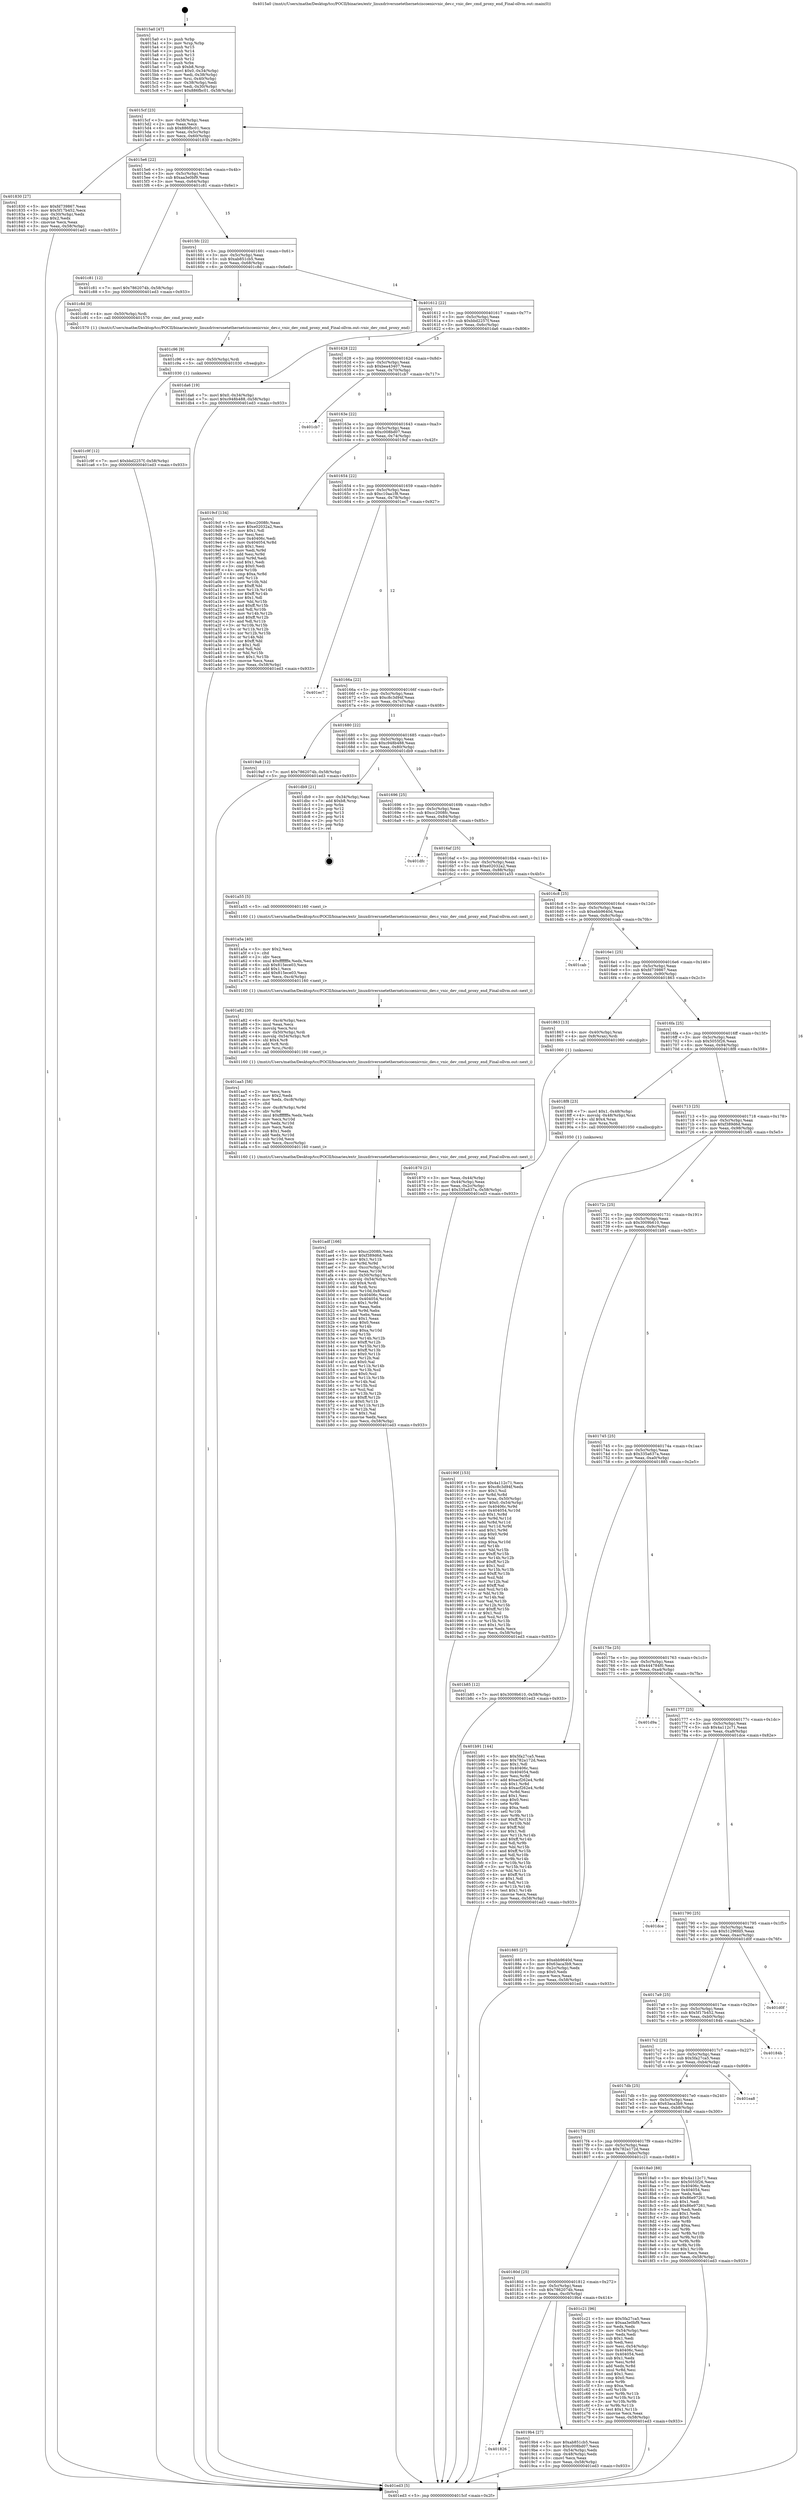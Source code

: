 digraph "0x4015a0" {
  label = "0x4015a0 (/mnt/c/Users/mathe/Desktop/tcc/POCII/binaries/extr_linuxdriversnetethernetciscoenicvnic_dev.c_vnic_dev_cmd_proxy_end_Final-ollvm.out::main(0))"
  labelloc = "t"
  node[shape=record]

  Entry [label="",width=0.3,height=0.3,shape=circle,fillcolor=black,style=filled]
  "0x4015cf" [label="{
     0x4015cf [23]\l
     | [instrs]\l
     &nbsp;&nbsp;0x4015cf \<+3\>: mov -0x58(%rbp),%eax\l
     &nbsp;&nbsp;0x4015d2 \<+2\>: mov %eax,%ecx\l
     &nbsp;&nbsp;0x4015d4 \<+6\>: sub $0x886fbc01,%ecx\l
     &nbsp;&nbsp;0x4015da \<+3\>: mov %eax,-0x5c(%rbp)\l
     &nbsp;&nbsp;0x4015dd \<+3\>: mov %ecx,-0x60(%rbp)\l
     &nbsp;&nbsp;0x4015e0 \<+6\>: je 0000000000401830 \<main+0x290\>\l
  }"]
  "0x401830" [label="{
     0x401830 [27]\l
     | [instrs]\l
     &nbsp;&nbsp;0x401830 \<+5\>: mov $0xfd739867,%eax\l
     &nbsp;&nbsp;0x401835 \<+5\>: mov $0x5f17b452,%ecx\l
     &nbsp;&nbsp;0x40183a \<+3\>: mov -0x30(%rbp),%edx\l
     &nbsp;&nbsp;0x40183d \<+3\>: cmp $0x2,%edx\l
     &nbsp;&nbsp;0x401840 \<+3\>: cmovne %ecx,%eax\l
     &nbsp;&nbsp;0x401843 \<+3\>: mov %eax,-0x58(%rbp)\l
     &nbsp;&nbsp;0x401846 \<+5\>: jmp 0000000000401ed3 \<main+0x933\>\l
  }"]
  "0x4015e6" [label="{
     0x4015e6 [22]\l
     | [instrs]\l
     &nbsp;&nbsp;0x4015e6 \<+5\>: jmp 00000000004015eb \<main+0x4b\>\l
     &nbsp;&nbsp;0x4015eb \<+3\>: mov -0x5c(%rbp),%eax\l
     &nbsp;&nbsp;0x4015ee \<+5\>: sub $0xaa3e0bf9,%eax\l
     &nbsp;&nbsp;0x4015f3 \<+3\>: mov %eax,-0x64(%rbp)\l
     &nbsp;&nbsp;0x4015f6 \<+6\>: je 0000000000401c81 \<main+0x6e1\>\l
  }"]
  "0x401ed3" [label="{
     0x401ed3 [5]\l
     | [instrs]\l
     &nbsp;&nbsp;0x401ed3 \<+5\>: jmp 00000000004015cf \<main+0x2f\>\l
  }"]
  "0x4015a0" [label="{
     0x4015a0 [47]\l
     | [instrs]\l
     &nbsp;&nbsp;0x4015a0 \<+1\>: push %rbp\l
     &nbsp;&nbsp;0x4015a1 \<+3\>: mov %rsp,%rbp\l
     &nbsp;&nbsp;0x4015a4 \<+2\>: push %r15\l
     &nbsp;&nbsp;0x4015a6 \<+2\>: push %r14\l
     &nbsp;&nbsp;0x4015a8 \<+2\>: push %r13\l
     &nbsp;&nbsp;0x4015aa \<+2\>: push %r12\l
     &nbsp;&nbsp;0x4015ac \<+1\>: push %rbx\l
     &nbsp;&nbsp;0x4015ad \<+7\>: sub $0xb8,%rsp\l
     &nbsp;&nbsp;0x4015b4 \<+7\>: movl $0x0,-0x34(%rbp)\l
     &nbsp;&nbsp;0x4015bb \<+3\>: mov %edi,-0x38(%rbp)\l
     &nbsp;&nbsp;0x4015be \<+4\>: mov %rsi,-0x40(%rbp)\l
     &nbsp;&nbsp;0x4015c2 \<+3\>: mov -0x38(%rbp),%edi\l
     &nbsp;&nbsp;0x4015c5 \<+3\>: mov %edi,-0x30(%rbp)\l
     &nbsp;&nbsp;0x4015c8 \<+7\>: movl $0x886fbc01,-0x58(%rbp)\l
  }"]
  Exit [label="",width=0.3,height=0.3,shape=circle,fillcolor=black,style=filled,peripheries=2]
  "0x401c81" [label="{
     0x401c81 [12]\l
     | [instrs]\l
     &nbsp;&nbsp;0x401c81 \<+7\>: movl $0x7862074b,-0x58(%rbp)\l
     &nbsp;&nbsp;0x401c88 \<+5\>: jmp 0000000000401ed3 \<main+0x933\>\l
  }"]
  "0x4015fc" [label="{
     0x4015fc [22]\l
     | [instrs]\l
     &nbsp;&nbsp;0x4015fc \<+5\>: jmp 0000000000401601 \<main+0x61\>\l
     &nbsp;&nbsp;0x401601 \<+3\>: mov -0x5c(%rbp),%eax\l
     &nbsp;&nbsp;0x401604 \<+5\>: sub $0xab851cb5,%eax\l
     &nbsp;&nbsp;0x401609 \<+3\>: mov %eax,-0x68(%rbp)\l
     &nbsp;&nbsp;0x40160c \<+6\>: je 0000000000401c8d \<main+0x6ed\>\l
  }"]
  "0x401c9f" [label="{
     0x401c9f [12]\l
     | [instrs]\l
     &nbsp;&nbsp;0x401c9f \<+7\>: movl $0xbbd2257f,-0x58(%rbp)\l
     &nbsp;&nbsp;0x401ca6 \<+5\>: jmp 0000000000401ed3 \<main+0x933\>\l
  }"]
  "0x401c8d" [label="{
     0x401c8d [9]\l
     | [instrs]\l
     &nbsp;&nbsp;0x401c8d \<+4\>: mov -0x50(%rbp),%rdi\l
     &nbsp;&nbsp;0x401c91 \<+5\>: call 0000000000401570 \<vnic_dev_cmd_proxy_end\>\l
     | [calls]\l
     &nbsp;&nbsp;0x401570 \{1\} (/mnt/c/Users/mathe/Desktop/tcc/POCII/binaries/extr_linuxdriversnetethernetciscoenicvnic_dev.c_vnic_dev_cmd_proxy_end_Final-ollvm.out::vnic_dev_cmd_proxy_end)\l
  }"]
  "0x401612" [label="{
     0x401612 [22]\l
     | [instrs]\l
     &nbsp;&nbsp;0x401612 \<+5\>: jmp 0000000000401617 \<main+0x77\>\l
     &nbsp;&nbsp;0x401617 \<+3\>: mov -0x5c(%rbp),%eax\l
     &nbsp;&nbsp;0x40161a \<+5\>: sub $0xbbd2257f,%eax\l
     &nbsp;&nbsp;0x40161f \<+3\>: mov %eax,-0x6c(%rbp)\l
     &nbsp;&nbsp;0x401622 \<+6\>: je 0000000000401da6 \<main+0x806\>\l
  }"]
  "0x401c96" [label="{
     0x401c96 [9]\l
     | [instrs]\l
     &nbsp;&nbsp;0x401c96 \<+4\>: mov -0x50(%rbp),%rdi\l
     &nbsp;&nbsp;0x401c9a \<+5\>: call 0000000000401030 \<free@plt\>\l
     | [calls]\l
     &nbsp;&nbsp;0x401030 \{1\} (unknown)\l
  }"]
  "0x401da6" [label="{
     0x401da6 [19]\l
     | [instrs]\l
     &nbsp;&nbsp;0x401da6 \<+7\>: movl $0x0,-0x34(%rbp)\l
     &nbsp;&nbsp;0x401dad \<+7\>: movl $0xc948b488,-0x58(%rbp)\l
     &nbsp;&nbsp;0x401db4 \<+5\>: jmp 0000000000401ed3 \<main+0x933\>\l
  }"]
  "0x401628" [label="{
     0x401628 [22]\l
     | [instrs]\l
     &nbsp;&nbsp;0x401628 \<+5\>: jmp 000000000040162d \<main+0x8d\>\l
     &nbsp;&nbsp;0x40162d \<+3\>: mov -0x5c(%rbp),%eax\l
     &nbsp;&nbsp;0x401630 \<+5\>: sub $0xbea43407,%eax\l
     &nbsp;&nbsp;0x401635 \<+3\>: mov %eax,-0x70(%rbp)\l
     &nbsp;&nbsp;0x401638 \<+6\>: je 0000000000401cb7 \<main+0x717\>\l
  }"]
  "0x401adf" [label="{
     0x401adf [166]\l
     | [instrs]\l
     &nbsp;&nbsp;0x401adf \<+5\>: mov $0xcc2008fc,%ecx\l
     &nbsp;&nbsp;0x401ae4 \<+5\>: mov $0xf389d6d,%edx\l
     &nbsp;&nbsp;0x401ae9 \<+3\>: mov $0x1,%r11b\l
     &nbsp;&nbsp;0x401aec \<+3\>: xor %r9d,%r9d\l
     &nbsp;&nbsp;0x401aef \<+7\>: mov -0xcc(%rbp),%r10d\l
     &nbsp;&nbsp;0x401af6 \<+4\>: imul %eax,%r10d\l
     &nbsp;&nbsp;0x401afa \<+4\>: mov -0x50(%rbp),%rsi\l
     &nbsp;&nbsp;0x401afe \<+4\>: movslq -0x54(%rbp),%rdi\l
     &nbsp;&nbsp;0x401b02 \<+4\>: shl $0x4,%rdi\l
     &nbsp;&nbsp;0x401b06 \<+3\>: add %rdi,%rsi\l
     &nbsp;&nbsp;0x401b09 \<+4\>: mov %r10d,0x8(%rsi)\l
     &nbsp;&nbsp;0x401b0d \<+7\>: mov 0x40406c,%eax\l
     &nbsp;&nbsp;0x401b14 \<+8\>: mov 0x404054,%r10d\l
     &nbsp;&nbsp;0x401b1c \<+4\>: sub $0x1,%r9d\l
     &nbsp;&nbsp;0x401b20 \<+2\>: mov %eax,%ebx\l
     &nbsp;&nbsp;0x401b22 \<+3\>: add %r9d,%ebx\l
     &nbsp;&nbsp;0x401b25 \<+3\>: imul %ebx,%eax\l
     &nbsp;&nbsp;0x401b28 \<+3\>: and $0x1,%eax\l
     &nbsp;&nbsp;0x401b2b \<+3\>: cmp $0x0,%eax\l
     &nbsp;&nbsp;0x401b2e \<+4\>: sete %r14b\l
     &nbsp;&nbsp;0x401b32 \<+4\>: cmp $0xa,%r10d\l
     &nbsp;&nbsp;0x401b36 \<+4\>: setl %r15b\l
     &nbsp;&nbsp;0x401b3a \<+3\>: mov %r14b,%r12b\l
     &nbsp;&nbsp;0x401b3d \<+4\>: xor $0xff,%r12b\l
     &nbsp;&nbsp;0x401b41 \<+3\>: mov %r15b,%r13b\l
     &nbsp;&nbsp;0x401b44 \<+4\>: xor $0xff,%r13b\l
     &nbsp;&nbsp;0x401b48 \<+4\>: xor $0x0,%r11b\l
     &nbsp;&nbsp;0x401b4c \<+3\>: mov %r12b,%al\l
     &nbsp;&nbsp;0x401b4f \<+2\>: and $0x0,%al\l
     &nbsp;&nbsp;0x401b51 \<+3\>: and %r11b,%r14b\l
     &nbsp;&nbsp;0x401b54 \<+3\>: mov %r13b,%sil\l
     &nbsp;&nbsp;0x401b57 \<+4\>: and $0x0,%sil\l
     &nbsp;&nbsp;0x401b5b \<+3\>: and %r11b,%r15b\l
     &nbsp;&nbsp;0x401b5e \<+3\>: or %r14b,%al\l
     &nbsp;&nbsp;0x401b61 \<+3\>: or %r15b,%sil\l
     &nbsp;&nbsp;0x401b64 \<+3\>: xor %sil,%al\l
     &nbsp;&nbsp;0x401b67 \<+3\>: or %r13b,%r12b\l
     &nbsp;&nbsp;0x401b6a \<+4\>: xor $0xff,%r12b\l
     &nbsp;&nbsp;0x401b6e \<+4\>: or $0x0,%r11b\l
     &nbsp;&nbsp;0x401b72 \<+3\>: and %r11b,%r12b\l
     &nbsp;&nbsp;0x401b75 \<+3\>: or %r12b,%al\l
     &nbsp;&nbsp;0x401b78 \<+2\>: test $0x1,%al\l
     &nbsp;&nbsp;0x401b7a \<+3\>: cmovne %edx,%ecx\l
     &nbsp;&nbsp;0x401b7d \<+3\>: mov %ecx,-0x58(%rbp)\l
     &nbsp;&nbsp;0x401b80 \<+5\>: jmp 0000000000401ed3 \<main+0x933\>\l
  }"]
  "0x401cb7" [label="{
     0x401cb7\l
  }", style=dashed]
  "0x40163e" [label="{
     0x40163e [22]\l
     | [instrs]\l
     &nbsp;&nbsp;0x40163e \<+5\>: jmp 0000000000401643 \<main+0xa3\>\l
     &nbsp;&nbsp;0x401643 \<+3\>: mov -0x5c(%rbp),%eax\l
     &nbsp;&nbsp;0x401646 \<+5\>: sub $0xc008bd07,%eax\l
     &nbsp;&nbsp;0x40164b \<+3\>: mov %eax,-0x74(%rbp)\l
     &nbsp;&nbsp;0x40164e \<+6\>: je 00000000004019cf \<main+0x42f\>\l
  }"]
  "0x401aa5" [label="{
     0x401aa5 [58]\l
     | [instrs]\l
     &nbsp;&nbsp;0x401aa5 \<+2\>: xor %ecx,%ecx\l
     &nbsp;&nbsp;0x401aa7 \<+5\>: mov $0x2,%edx\l
     &nbsp;&nbsp;0x401aac \<+6\>: mov %edx,-0xc8(%rbp)\l
     &nbsp;&nbsp;0x401ab2 \<+1\>: cltd\l
     &nbsp;&nbsp;0x401ab3 \<+7\>: mov -0xc8(%rbp),%r9d\l
     &nbsp;&nbsp;0x401aba \<+3\>: idiv %r9d\l
     &nbsp;&nbsp;0x401abd \<+6\>: imul $0xfffffffe,%edx,%edx\l
     &nbsp;&nbsp;0x401ac3 \<+3\>: mov %ecx,%r10d\l
     &nbsp;&nbsp;0x401ac6 \<+3\>: sub %edx,%r10d\l
     &nbsp;&nbsp;0x401ac9 \<+2\>: mov %ecx,%edx\l
     &nbsp;&nbsp;0x401acb \<+3\>: sub $0x1,%edx\l
     &nbsp;&nbsp;0x401ace \<+3\>: add %edx,%r10d\l
     &nbsp;&nbsp;0x401ad1 \<+3\>: sub %r10d,%ecx\l
     &nbsp;&nbsp;0x401ad4 \<+6\>: mov %ecx,-0xcc(%rbp)\l
     &nbsp;&nbsp;0x401ada \<+5\>: call 0000000000401160 \<next_i\>\l
     | [calls]\l
     &nbsp;&nbsp;0x401160 \{1\} (/mnt/c/Users/mathe/Desktop/tcc/POCII/binaries/extr_linuxdriversnetethernetciscoenicvnic_dev.c_vnic_dev_cmd_proxy_end_Final-ollvm.out::next_i)\l
  }"]
  "0x4019cf" [label="{
     0x4019cf [134]\l
     | [instrs]\l
     &nbsp;&nbsp;0x4019cf \<+5\>: mov $0xcc2008fc,%eax\l
     &nbsp;&nbsp;0x4019d4 \<+5\>: mov $0xe02032a2,%ecx\l
     &nbsp;&nbsp;0x4019d9 \<+2\>: mov $0x1,%dl\l
     &nbsp;&nbsp;0x4019db \<+2\>: xor %esi,%esi\l
     &nbsp;&nbsp;0x4019dd \<+7\>: mov 0x40406c,%edi\l
     &nbsp;&nbsp;0x4019e4 \<+8\>: mov 0x404054,%r8d\l
     &nbsp;&nbsp;0x4019ec \<+3\>: sub $0x1,%esi\l
     &nbsp;&nbsp;0x4019ef \<+3\>: mov %edi,%r9d\l
     &nbsp;&nbsp;0x4019f2 \<+3\>: add %esi,%r9d\l
     &nbsp;&nbsp;0x4019f5 \<+4\>: imul %r9d,%edi\l
     &nbsp;&nbsp;0x4019f9 \<+3\>: and $0x1,%edi\l
     &nbsp;&nbsp;0x4019fc \<+3\>: cmp $0x0,%edi\l
     &nbsp;&nbsp;0x4019ff \<+4\>: sete %r10b\l
     &nbsp;&nbsp;0x401a03 \<+4\>: cmp $0xa,%r8d\l
     &nbsp;&nbsp;0x401a07 \<+4\>: setl %r11b\l
     &nbsp;&nbsp;0x401a0b \<+3\>: mov %r10b,%bl\l
     &nbsp;&nbsp;0x401a0e \<+3\>: xor $0xff,%bl\l
     &nbsp;&nbsp;0x401a11 \<+3\>: mov %r11b,%r14b\l
     &nbsp;&nbsp;0x401a14 \<+4\>: xor $0xff,%r14b\l
     &nbsp;&nbsp;0x401a18 \<+3\>: xor $0x1,%dl\l
     &nbsp;&nbsp;0x401a1b \<+3\>: mov %bl,%r15b\l
     &nbsp;&nbsp;0x401a1e \<+4\>: and $0xff,%r15b\l
     &nbsp;&nbsp;0x401a22 \<+3\>: and %dl,%r10b\l
     &nbsp;&nbsp;0x401a25 \<+3\>: mov %r14b,%r12b\l
     &nbsp;&nbsp;0x401a28 \<+4\>: and $0xff,%r12b\l
     &nbsp;&nbsp;0x401a2c \<+3\>: and %dl,%r11b\l
     &nbsp;&nbsp;0x401a2f \<+3\>: or %r10b,%r15b\l
     &nbsp;&nbsp;0x401a32 \<+3\>: or %r11b,%r12b\l
     &nbsp;&nbsp;0x401a35 \<+3\>: xor %r12b,%r15b\l
     &nbsp;&nbsp;0x401a38 \<+3\>: or %r14b,%bl\l
     &nbsp;&nbsp;0x401a3b \<+3\>: xor $0xff,%bl\l
     &nbsp;&nbsp;0x401a3e \<+3\>: or $0x1,%dl\l
     &nbsp;&nbsp;0x401a41 \<+2\>: and %dl,%bl\l
     &nbsp;&nbsp;0x401a43 \<+3\>: or %bl,%r15b\l
     &nbsp;&nbsp;0x401a46 \<+4\>: test $0x1,%r15b\l
     &nbsp;&nbsp;0x401a4a \<+3\>: cmovne %ecx,%eax\l
     &nbsp;&nbsp;0x401a4d \<+3\>: mov %eax,-0x58(%rbp)\l
     &nbsp;&nbsp;0x401a50 \<+5\>: jmp 0000000000401ed3 \<main+0x933\>\l
  }"]
  "0x401654" [label="{
     0x401654 [22]\l
     | [instrs]\l
     &nbsp;&nbsp;0x401654 \<+5\>: jmp 0000000000401659 \<main+0xb9\>\l
     &nbsp;&nbsp;0x401659 \<+3\>: mov -0x5c(%rbp),%eax\l
     &nbsp;&nbsp;0x40165c \<+5\>: sub $0xc10aa1f8,%eax\l
     &nbsp;&nbsp;0x401661 \<+3\>: mov %eax,-0x78(%rbp)\l
     &nbsp;&nbsp;0x401664 \<+6\>: je 0000000000401ec7 \<main+0x927\>\l
  }"]
  "0x401a82" [label="{
     0x401a82 [35]\l
     | [instrs]\l
     &nbsp;&nbsp;0x401a82 \<+6\>: mov -0xc4(%rbp),%ecx\l
     &nbsp;&nbsp;0x401a88 \<+3\>: imul %eax,%ecx\l
     &nbsp;&nbsp;0x401a8b \<+3\>: movslq %ecx,%rsi\l
     &nbsp;&nbsp;0x401a8e \<+4\>: mov -0x50(%rbp),%rdi\l
     &nbsp;&nbsp;0x401a92 \<+4\>: movslq -0x54(%rbp),%r8\l
     &nbsp;&nbsp;0x401a96 \<+4\>: shl $0x4,%r8\l
     &nbsp;&nbsp;0x401a9a \<+3\>: add %r8,%rdi\l
     &nbsp;&nbsp;0x401a9d \<+3\>: mov %rsi,(%rdi)\l
     &nbsp;&nbsp;0x401aa0 \<+5\>: call 0000000000401160 \<next_i\>\l
     | [calls]\l
     &nbsp;&nbsp;0x401160 \{1\} (/mnt/c/Users/mathe/Desktop/tcc/POCII/binaries/extr_linuxdriversnetethernetciscoenicvnic_dev.c_vnic_dev_cmd_proxy_end_Final-ollvm.out::next_i)\l
  }"]
  "0x401ec7" [label="{
     0x401ec7\l
  }", style=dashed]
  "0x40166a" [label="{
     0x40166a [22]\l
     | [instrs]\l
     &nbsp;&nbsp;0x40166a \<+5\>: jmp 000000000040166f \<main+0xcf\>\l
     &nbsp;&nbsp;0x40166f \<+3\>: mov -0x5c(%rbp),%eax\l
     &nbsp;&nbsp;0x401672 \<+5\>: sub $0xc8c3d94f,%eax\l
     &nbsp;&nbsp;0x401677 \<+3\>: mov %eax,-0x7c(%rbp)\l
     &nbsp;&nbsp;0x40167a \<+6\>: je 00000000004019a8 \<main+0x408\>\l
  }"]
  "0x401a5a" [label="{
     0x401a5a [40]\l
     | [instrs]\l
     &nbsp;&nbsp;0x401a5a \<+5\>: mov $0x2,%ecx\l
     &nbsp;&nbsp;0x401a5f \<+1\>: cltd\l
     &nbsp;&nbsp;0x401a60 \<+2\>: idiv %ecx\l
     &nbsp;&nbsp;0x401a62 \<+6\>: imul $0xfffffffe,%edx,%ecx\l
     &nbsp;&nbsp;0x401a68 \<+6\>: sub $0x815ece03,%ecx\l
     &nbsp;&nbsp;0x401a6e \<+3\>: add $0x1,%ecx\l
     &nbsp;&nbsp;0x401a71 \<+6\>: add $0x815ece03,%ecx\l
     &nbsp;&nbsp;0x401a77 \<+6\>: mov %ecx,-0xc4(%rbp)\l
     &nbsp;&nbsp;0x401a7d \<+5\>: call 0000000000401160 \<next_i\>\l
     | [calls]\l
     &nbsp;&nbsp;0x401160 \{1\} (/mnt/c/Users/mathe/Desktop/tcc/POCII/binaries/extr_linuxdriversnetethernetciscoenicvnic_dev.c_vnic_dev_cmd_proxy_end_Final-ollvm.out::next_i)\l
  }"]
  "0x4019a8" [label="{
     0x4019a8 [12]\l
     | [instrs]\l
     &nbsp;&nbsp;0x4019a8 \<+7\>: movl $0x7862074b,-0x58(%rbp)\l
     &nbsp;&nbsp;0x4019af \<+5\>: jmp 0000000000401ed3 \<main+0x933\>\l
  }"]
  "0x401680" [label="{
     0x401680 [22]\l
     | [instrs]\l
     &nbsp;&nbsp;0x401680 \<+5\>: jmp 0000000000401685 \<main+0xe5\>\l
     &nbsp;&nbsp;0x401685 \<+3\>: mov -0x5c(%rbp),%eax\l
     &nbsp;&nbsp;0x401688 \<+5\>: sub $0xc948b488,%eax\l
     &nbsp;&nbsp;0x40168d \<+3\>: mov %eax,-0x80(%rbp)\l
     &nbsp;&nbsp;0x401690 \<+6\>: je 0000000000401db9 \<main+0x819\>\l
  }"]
  "0x401826" [label="{
     0x401826\l
  }", style=dashed]
  "0x401db9" [label="{
     0x401db9 [21]\l
     | [instrs]\l
     &nbsp;&nbsp;0x401db9 \<+3\>: mov -0x34(%rbp),%eax\l
     &nbsp;&nbsp;0x401dbc \<+7\>: add $0xb8,%rsp\l
     &nbsp;&nbsp;0x401dc3 \<+1\>: pop %rbx\l
     &nbsp;&nbsp;0x401dc4 \<+2\>: pop %r12\l
     &nbsp;&nbsp;0x401dc6 \<+2\>: pop %r13\l
     &nbsp;&nbsp;0x401dc8 \<+2\>: pop %r14\l
     &nbsp;&nbsp;0x401dca \<+2\>: pop %r15\l
     &nbsp;&nbsp;0x401dcc \<+1\>: pop %rbp\l
     &nbsp;&nbsp;0x401dcd \<+1\>: ret\l
  }"]
  "0x401696" [label="{
     0x401696 [25]\l
     | [instrs]\l
     &nbsp;&nbsp;0x401696 \<+5\>: jmp 000000000040169b \<main+0xfb\>\l
     &nbsp;&nbsp;0x40169b \<+3\>: mov -0x5c(%rbp),%eax\l
     &nbsp;&nbsp;0x40169e \<+5\>: sub $0xcc2008fc,%eax\l
     &nbsp;&nbsp;0x4016a3 \<+6\>: mov %eax,-0x84(%rbp)\l
     &nbsp;&nbsp;0x4016a9 \<+6\>: je 0000000000401dfc \<main+0x85c\>\l
  }"]
  "0x4019b4" [label="{
     0x4019b4 [27]\l
     | [instrs]\l
     &nbsp;&nbsp;0x4019b4 \<+5\>: mov $0xab851cb5,%eax\l
     &nbsp;&nbsp;0x4019b9 \<+5\>: mov $0xc008bd07,%ecx\l
     &nbsp;&nbsp;0x4019be \<+3\>: mov -0x54(%rbp),%edx\l
     &nbsp;&nbsp;0x4019c1 \<+3\>: cmp -0x48(%rbp),%edx\l
     &nbsp;&nbsp;0x4019c4 \<+3\>: cmovl %ecx,%eax\l
     &nbsp;&nbsp;0x4019c7 \<+3\>: mov %eax,-0x58(%rbp)\l
     &nbsp;&nbsp;0x4019ca \<+5\>: jmp 0000000000401ed3 \<main+0x933\>\l
  }"]
  "0x401dfc" [label="{
     0x401dfc\l
  }", style=dashed]
  "0x4016af" [label="{
     0x4016af [25]\l
     | [instrs]\l
     &nbsp;&nbsp;0x4016af \<+5\>: jmp 00000000004016b4 \<main+0x114\>\l
     &nbsp;&nbsp;0x4016b4 \<+3\>: mov -0x5c(%rbp),%eax\l
     &nbsp;&nbsp;0x4016b7 \<+5\>: sub $0xe02032a2,%eax\l
     &nbsp;&nbsp;0x4016bc \<+6\>: mov %eax,-0x88(%rbp)\l
     &nbsp;&nbsp;0x4016c2 \<+6\>: je 0000000000401a55 \<main+0x4b5\>\l
  }"]
  "0x40180d" [label="{
     0x40180d [25]\l
     | [instrs]\l
     &nbsp;&nbsp;0x40180d \<+5\>: jmp 0000000000401812 \<main+0x272\>\l
     &nbsp;&nbsp;0x401812 \<+3\>: mov -0x5c(%rbp),%eax\l
     &nbsp;&nbsp;0x401815 \<+5\>: sub $0x7862074b,%eax\l
     &nbsp;&nbsp;0x40181a \<+6\>: mov %eax,-0xc0(%rbp)\l
     &nbsp;&nbsp;0x401820 \<+6\>: je 00000000004019b4 \<main+0x414\>\l
  }"]
  "0x401a55" [label="{
     0x401a55 [5]\l
     | [instrs]\l
     &nbsp;&nbsp;0x401a55 \<+5\>: call 0000000000401160 \<next_i\>\l
     | [calls]\l
     &nbsp;&nbsp;0x401160 \{1\} (/mnt/c/Users/mathe/Desktop/tcc/POCII/binaries/extr_linuxdriversnetethernetciscoenicvnic_dev.c_vnic_dev_cmd_proxy_end_Final-ollvm.out::next_i)\l
  }"]
  "0x4016c8" [label="{
     0x4016c8 [25]\l
     | [instrs]\l
     &nbsp;&nbsp;0x4016c8 \<+5\>: jmp 00000000004016cd \<main+0x12d\>\l
     &nbsp;&nbsp;0x4016cd \<+3\>: mov -0x5c(%rbp),%eax\l
     &nbsp;&nbsp;0x4016d0 \<+5\>: sub $0xebb9640d,%eax\l
     &nbsp;&nbsp;0x4016d5 \<+6\>: mov %eax,-0x8c(%rbp)\l
     &nbsp;&nbsp;0x4016db \<+6\>: je 0000000000401cab \<main+0x70b\>\l
  }"]
  "0x401c21" [label="{
     0x401c21 [96]\l
     | [instrs]\l
     &nbsp;&nbsp;0x401c21 \<+5\>: mov $0x5fa27ca5,%eax\l
     &nbsp;&nbsp;0x401c26 \<+5\>: mov $0xaa3e0bf9,%ecx\l
     &nbsp;&nbsp;0x401c2b \<+2\>: xor %edx,%edx\l
     &nbsp;&nbsp;0x401c2d \<+3\>: mov -0x54(%rbp),%esi\l
     &nbsp;&nbsp;0x401c30 \<+2\>: mov %edx,%edi\l
     &nbsp;&nbsp;0x401c32 \<+3\>: sub $0x1,%edi\l
     &nbsp;&nbsp;0x401c35 \<+2\>: sub %edi,%esi\l
     &nbsp;&nbsp;0x401c37 \<+3\>: mov %esi,-0x54(%rbp)\l
     &nbsp;&nbsp;0x401c3a \<+7\>: mov 0x40406c,%esi\l
     &nbsp;&nbsp;0x401c41 \<+7\>: mov 0x404054,%edi\l
     &nbsp;&nbsp;0x401c48 \<+3\>: sub $0x1,%edx\l
     &nbsp;&nbsp;0x401c4b \<+3\>: mov %esi,%r8d\l
     &nbsp;&nbsp;0x401c4e \<+3\>: add %edx,%r8d\l
     &nbsp;&nbsp;0x401c51 \<+4\>: imul %r8d,%esi\l
     &nbsp;&nbsp;0x401c55 \<+3\>: and $0x1,%esi\l
     &nbsp;&nbsp;0x401c58 \<+3\>: cmp $0x0,%esi\l
     &nbsp;&nbsp;0x401c5b \<+4\>: sete %r9b\l
     &nbsp;&nbsp;0x401c5f \<+3\>: cmp $0xa,%edi\l
     &nbsp;&nbsp;0x401c62 \<+4\>: setl %r10b\l
     &nbsp;&nbsp;0x401c66 \<+3\>: mov %r9b,%r11b\l
     &nbsp;&nbsp;0x401c69 \<+3\>: and %r10b,%r11b\l
     &nbsp;&nbsp;0x401c6c \<+3\>: xor %r10b,%r9b\l
     &nbsp;&nbsp;0x401c6f \<+3\>: or %r9b,%r11b\l
     &nbsp;&nbsp;0x401c72 \<+4\>: test $0x1,%r11b\l
     &nbsp;&nbsp;0x401c76 \<+3\>: cmovne %ecx,%eax\l
     &nbsp;&nbsp;0x401c79 \<+3\>: mov %eax,-0x58(%rbp)\l
     &nbsp;&nbsp;0x401c7c \<+5\>: jmp 0000000000401ed3 \<main+0x933\>\l
  }"]
  "0x401cab" [label="{
     0x401cab\l
  }", style=dashed]
  "0x4016e1" [label="{
     0x4016e1 [25]\l
     | [instrs]\l
     &nbsp;&nbsp;0x4016e1 \<+5\>: jmp 00000000004016e6 \<main+0x146\>\l
     &nbsp;&nbsp;0x4016e6 \<+3\>: mov -0x5c(%rbp),%eax\l
     &nbsp;&nbsp;0x4016e9 \<+5\>: sub $0xfd739867,%eax\l
     &nbsp;&nbsp;0x4016ee \<+6\>: mov %eax,-0x90(%rbp)\l
     &nbsp;&nbsp;0x4016f4 \<+6\>: je 0000000000401863 \<main+0x2c3\>\l
  }"]
  "0x40190f" [label="{
     0x40190f [153]\l
     | [instrs]\l
     &nbsp;&nbsp;0x40190f \<+5\>: mov $0x4a112c71,%ecx\l
     &nbsp;&nbsp;0x401914 \<+5\>: mov $0xc8c3d94f,%edx\l
     &nbsp;&nbsp;0x401919 \<+3\>: mov $0x1,%sil\l
     &nbsp;&nbsp;0x40191c \<+3\>: xor %r8d,%r8d\l
     &nbsp;&nbsp;0x40191f \<+4\>: mov %rax,-0x50(%rbp)\l
     &nbsp;&nbsp;0x401923 \<+7\>: movl $0x0,-0x54(%rbp)\l
     &nbsp;&nbsp;0x40192a \<+8\>: mov 0x40406c,%r9d\l
     &nbsp;&nbsp;0x401932 \<+8\>: mov 0x404054,%r10d\l
     &nbsp;&nbsp;0x40193a \<+4\>: sub $0x1,%r8d\l
     &nbsp;&nbsp;0x40193e \<+3\>: mov %r9d,%r11d\l
     &nbsp;&nbsp;0x401941 \<+3\>: add %r8d,%r11d\l
     &nbsp;&nbsp;0x401944 \<+4\>: imul %r11d,%r9d\l
     &nbsp;&nbsp;0x401948 \<+4\>: and $0x1,%r9d\l
     &nbsp;&nbsp;0x40194c \<+4\>: cmp $0x0,%r9d\l
     &nbsp;&nbsp;0x401950 \<+3\>: sete %bl\l
     &nbsp;&nbsp;0x401953 \<+4\>: cmp $0xa,%r10d\l
     &nbsp;&nbsp;0x401957 \<+4\>: setl %r14b\l
     &nbsp;&nbsp;0x40195b \<+3\>: mov %bl,%r15b\l
     &nbsp;&nbsp;0x40195e \<+4\>: xor $0xff,%r15b\l
     &nbsp;&nbsp;0x401962 \<+3\>: mov %r14b,%r12b\l
     &nbsp;&nbsp;0x401965 \<+4\>: xor $0xff,%r12b\l
     &nbsp;&nbsp;0x401969 \<+4\>: xor $0x1,%sil\l
     &nbsp;&nbsp;0x40196d \<+3\>: mov %r15b,%r13b\l
     &nbsp;&nbsp;0x401970 \<+4\>: and $0xff,%r13b\l
     &nbsp;&nbsp;0x401974 \<+3\>: and %sil,%bl\l
     &nbsp;&nbsp;0x401977 \<+3\>: mov %r12b,%al\l
     &nbsp;&nbsp;0x40197a \<+2\>: and $0xff,%al\l
     &nbsp;&nbsp;0x40197c \<+3\>: and %sil,%r14b\l
     &nbsp;&nbsp;0x40197f \<+3\>: or %bl,%r13b\l
     &nbsp;&nbsp;0x401982 \<+3\>: or %r14b,%al\l
     &nbsp;&nbsp;0x401985 \<+3\>: xor %al,%r13b\l
     &nbsp;&nbsp;0x401988 \<+3\>: or %r12b,%r15b\l
     &nbsp;&nbsp;0x40198b \<+4\>: xor $0xff,%r15b\l
     &nbsp;&nbsp;0x40198f \<+4\>: or $0x1,%sil\l
     &nbsp;&nbsp;0x401993 \<+3\>: and %sil,%r15b\l
     &nbsp;&nbsp;0x401996 \<+3\>: or %r15b,%r13b\l
     &nbsp;&nbsp;0x401999 \<+4\>: test $0x1,%r13b\l
     &nbsp;&nbsp;0x40199d \<+3\>: cmovne %edx,%ecx\l
     &nbsp;&nbsp;0x4019a0 \<+3\>: mov %ecx,-0x58(%rbp)\l
     &nbsp;&nbsp;0x4019a3 \<+5\>: jmp 0000000000401ed3 \<main+0x933\>\l
  }"]
  "0x401863" [label="{
     0x401863 [13]\l
     | [instrs]\l
     &nbsp;&nbsp;0x401863 \<+4\>: mov -0x40(%rbp),%rax\l
     &nbsp;&nbsp;0x401867 \<+4\>: mov 0x8(%rax),%rdi\l
     &nbsp;&nbsp;0x40186b \<+5\>: call 0000000000401060 \<atoi@plt\>\l
     | [calls]\l
     &nbsp;&nbsp;0x401060 \{1\} (unknown)\l
  }"]
  "0x4016fa" [label="{
     0x4016fa [25]\l
     | [instrs]\l
     &nbsp;&nbsp;0x4016fa \<+5\>: jmp 00000000004016ff \<main+0x15f\>\l
     &nbsp;&nbsp;0x4016ff \<+3\>: mov -0x5c(%rbp),%eax\l
     &nbsp;&nbsp;0x401702 \<+5\>: sub $0x5055f26,%eax\l
     &nbsp;&nbsp;0x401707 \<+6\>: mov %eax,-0x94(%rbp)\l
     &nbsp;&nbsp;0x40170d \<+6\>: je 00000000004018f8 \<main+0x358\>\l
  }"]
  "0x401870" [label="{
     0x401870 [21]\l
     | [instrs]\l
     &nbsp;&nbsp;0x401870 \<+3\>: mov %eax,-0x44(%rbp)\l
     &nbsp;&nbsp;0x401873 \<+3\>: mov -0x44(%rbp),%eax\l
     &nbsp;&nbsp;0x401876 \<+3\>: mov %eax,-0x2c(%rbp)\l
     &nbsp;&nbsp;0x401879 \<+7\>: movl $0x335a637a,-0x58(%rbp)\l
     &nbsp;&nbsp;0x401880 \<+5\>: jmp 0000000000401ed3 \<main+0x933\>\l
  }"]
  "0x4017f4" [label="{
     0x4017f4 [25]\l
     | [instrs]\l
     &nbsp;&nbsp;0x4017f4 \<+5\>: jmp 00000000004017f9 \<main+0x259\>\l
     &nbsp;&nbsp;0x4017f9 \<+3\>: mov -0x5c(%rbp),%eax\l
     &nbsp;&nbsp;0x4017fc \<+5\>: sub $0x782a172d,%eax\l
     &nbsp;&nbsp;0x401801 \<+6\>: mov %eax,-0xbc(%rbp)\l
     &nbsp;&nbsp;0x401807 \<+6\>: je 0000000000401c21 \<main+0x681\>\l
  }"]
  "0x4018f8" [label="{
     0x4018f8 [23]\l
     | [instrs]\l
     &nbsp;&nbsp;0x4018f8 \<+7\>: movl $0x1,-0x48(%rbp)\l
     &nbsp;&nbsp;0x4018ff \<+4\>: movslq -0x48(%rbp),%rax\l
     &nbsp;&nbsp;0x401903 \<+4\>: shl $0x4,%rax\l
     &nbsp;&nbsp;0x401907 \<+3\>: mov %rax,%rdi\l
     &nbsp;&nbsp;0x40190a \<+5\>: call 0000000000401050 \<malloc@plt\>\l
     | [calls]\l
     &nbsp;&nbsp;0x401050 \{1\} (unknown)\l
  }"]
  "0x401713" [label="{
     0x401713 [25]\l
     | [instrs]\l
     &nbsp;&nbsp;0x401713 \<+5\>: jmp 0000000000401718 \<main+0x178\>\l
     &nbsp;&nbsp;0x401718 \<+3\>: mov -0x5c(%rbp),%eax\l
     &nbsp;&nbsp;0x40171b \<+5\>: sub $0xf389d6d,%eax\l
     &nbsp;&nbsp;0x401720 \<+6\>: mov %eax,-0x98(%rbp)\l
     &nbsp;&nbsp;0x401726 \<+6\>: je 0000000000401b85 \<main+0x5e5\>\l
  }"]
  "0x4018a0" [label="{
     0x4018a0 [88]\l
     | [instrs]\l
     &nbsp;&nbsp;0x4018a0 \<+5\>: mov $0x4a112c71,%eax\l
     &nbsp;&nbsp;0x4018a5 \<+5\>: mov $0x5055f26,%ecx\l
     &nbsp;&nbsp;0x4018aa \<+7\>: mov 0x40406c,%edx\l
     &nbsp;&nbsp;0x4018b1 \<+7\>: mov 0x404054,%esi\l
     &nbsp;&nbsp;0x4018b8 \<+2\>: mov %edx,%edi\l
     &nbsp;&nbsp;0x4018ba \<+6\>: sub $0x86e97261,%edi\l
     &nbsp;&nbsp;0x4018c0 \<+3\>: sub $0x1,%edi\l
     &nbsp;&nbsp;0x4018c3 \<+6\>: add $0x86e97261,%edi\l
     &nbsp;&nbsp;0x4018c9 \<+3\>: imul %edi,%edx\l
     &nbsp;&nbsp;0x4018cc \<+3\>: and $0x1,%edx\l
     &nbsp;&nbsp;0x4018cf \<+3\>: cmp $0x0,%edx\l
     &nbsp;&nbsp;0x4018d2 \<+4\>: sete %r8b\l
     &nbsp;&nbsp;0x4018d6 \<+3\>: cmp $0xa,%esi\l
     &nbsp;&nbsp;0x4018d9 \<+4\>: setl %r9b\l
     &nbsp;&nbsp;0x4018dd \<+3\>: mov %r8b,%r10b\l
     &nbsp;&nbsp;0x4018e0 \<+3\>: and %r9b,%r10b\l
     &nbsp;&nbsp;0x4018e3 \<+3\>: xor %r9b,%r8b\l
     &nbsp;&nbsp;0x4018e6 \<+3\>: or %r8b,%r10b\l
     &nbsp;&nbsp;0x4018e9 \<+4\>: test $0x1,%r10b\l
     &nbsp;&nbsp;0x4018ed \<+3\>: cmovne %ecx,%eax\l
     &nbsp;&nbsp;0x4018f0 \<+3\>: mov %eax,-0x58(%rbp)\l
     &nbsp;&nbsp;0x4018f3 \<+5\>: jmp 0000000000401ed3 \<main+0x933\>\l
  }"]
  "0x401b85" [label="{
     0x401b85 [12]\l
     | [instrs]\l
     &nbsp;&nbsp;0x401b85 \<+7\>: movl $0x3009b610,-0x58(%rbp)\l
     &nbsp;&nbsp;0x401b8c \<+5\>: jmp 0000000000401ed3 \<main+0x933\>\l
  }"]
  "0x40172c" [label="{
     0x40172c [25]\l
     | [instrs]\l
     &nbsp;&nbsp;0x40172c \<+5\>: jmp 0000000000401731 \<main+0x191\>\l
     &nbsp;&nbsp;0x401731 \<+3\>: mov -0x5c(%rbp),%eax\l
     &nbsp;&nbsp;0x401734 \<+5\>: sub $0x3009b610,%eax\l
     &nbsp;&nbsp;0x401739 \<+6\>: mov %eax,-0x9c(%rbp)\l
     &nbsp;&nbsp;0x40173f \<+6\>: je 0000000000401b91 \<main+0x5f1\>\l
  }"]
  "0x4017db" [label="{
     0x4017db [25]\l
     | [instrs]\l
     &nbsp;&nbsp;0x4017db \<+5\>: jmp 00000000004017e0 \<main+0x240\>\l
     &nbsp;&nbsp;0x4017e0 \<+3\>: mov -0x5c(%rbp),%eax\l
     &nbsp;&nbsp;0x4017e3 \<+5\>: sub $0x63aca3b9,%eax\l
     &nbsp;&nbsp;0x4017e8 \<+6\>: mov %eax,-0xb8(%rbp)\l
     &nbsp;&nbsp;0x4017ee \<+6\>: je 00000000004018a0 \<main+0x300\>\l
  }"]
  "0x401b91" [label="{
     0x401b91 [144]\l
     | [instrs]\l
     &nbsp;&nbsp;0x401b91 \<+5\>: mov $0x5fa27ca5,%eax\l
     &nbsp;&nbsp;0x401b96 \<+5\>: mov $0x782a172d,%ecx\l
     &nbsp;&nbsp;0x401b9b \<+2\>: mov $0x1,%dl\l
     &nbsp;&nbsp;0x401b9d \<+7\>: mov 0x40406c,%esi\l
     &nbsp;&nbsp;0x401ba4 \<+7\>: mov 0x404054,%edi\l
     &nbsp;&nbsp;0x401bab \<+3\>: mov %esi,%r8d\l
     &nbsp;&nbsp;0x401bae \<+7\>: add $0xacf262e4,%r8d\l
     &nbsp;&nbsp;0x401bb5 \<+4\>: sub $0x1,%r8d\l
     &nbsp;&nbsp;0x401bb9 \<+7\>: sub $0xacf262e4,%r8d\l
     &nbsp;&nbsp;0x401bc0 \<+4\>: imul %r8d,%esi\l
     &nbsp;&nbsp;0x401bc4 \<+3\>: and $0x1,%esi\l
     &nbsp;&nbsp;0x401bc7 \<+3\>: cmp $0x0,%esi\l
     &nbsp;&nbsp;0x401bca \<+4\>: sete %r9b\l
     &nbsp;&nbsp;0x401bce \<+3\>: cmp $0xa,%edi\l
     &nbsp;&nbsp;0x401bd1 \<+4\>: setl %r10b\l
     &nbsp;&nbsp;0x401bd5 \<+3\>: mov %r9b,%r11b\l
     &nbsp;&nbsp;0x401bd8 \<+4\>: xor $0xff,%r11b\l
     &nbsp;&nbsp;0x401bdc \<+3\>: mov %r10b,%bl\l
     &nbsp;&nbsp;0x401bdf \<+3\>: xor $0xff,%bl\l
     &nbsp;&nbsp;0x401be2 \<+3\>: xor $0x1,%dl\l
     &nbsp;&nbsp;0x401be5 \<+3\>: mov %r11b,%r14b\l
     &nbsp;&nbsp;0x401be8 \<+4\>: and $0xff,%r14b\l
     &nbsp;&nbsp;0x401bec \<+3\>: and %dl,%r9b\l
     &nbsp;&nbsp;0x401bef \<+3\>: mov %bl,%r15b\l
     &nbsp;&nbsp;0x401bf2 \<+4\>: and $0xff,%r15b\l
     &nbsp;&nbsp;0x401bf6 \<+3\>: and %dl,%r10b\l
     &nbsp;&nbsp;0x401bf9 \<+3\>: or %r9b,%r14b\l
     &nbsp;&nbsp;0x401bfc \<+3\>: or %r10b,%r15b\l
     &nbsp;&nbsp;0x401bff \<+3\>: xor %r15b,%r14b\l
     &nbsp;&nbsp;0x401c02 \<+3\>: or %bl,%r11b\l
     &nbsp;&nbsp;0x401c05 \<+4\>: xor $0xff,%r11b\l
     &nbsp;&nbsp;0x401c09 \<+3\>: or $0x1,%dl\l
     &nbsp;&nbsp;0x401c0c \<+3\>: and %dl,%r11b\l
     &nbsp;&nbsp;0x401c0f \<+3\>: or %r11b,%r14b\l
     &nbsp;&nbsp;0x401c12 \<+4\>: test $0x1,%r14b\l
     &nbsp;&nbsp;0x401c16 \<+3\>: cmovne %ecx,%eax\l
     &nbsp;&nbsp;0x401c19 \<+3\>: mov %eax,-0x58(%rbp)\l
     &nbsp;&nbsp;0x401c1c \<+5\>: jmp 0000000000401ed3 \<main+0x933\>\l
  }"]
  "0x401745" [label="{
     0x401745 [25]\l
     | [instrs]\l
     &nbsp;&nbsp;0x401745 \<+5\>: jmp 000000000040174a \<main+0x1aa\>\l
     &nbsp;&nbsp;0x40174a \<+3\>: mov -0x5c(%rbp),%eax\l
     &nbsp;&nbsp;0x40174d \<+5\>: sub $0x335a637a,%eax\l
     &nbsp;&nbsp;0x401752 \<+6\>: mov %eax,-0xa0(%rbp)\l
     &nbsp;&nbsp;0x401758 \<+6\>: je 0000000000401885 \<main+0x2e5\>\l
  }"]
  "0x401ea8" [label="{
     0x401ea8\l
  }", style=dashed]
  "0x401885" [label="{
     0x401885 [27]\l
     | [instrs]\l
     &nbsp;&nbsp;0x401885 \<+5\>: mov $0xebb9640d,%eax\l
     &nbsp;&nbsp;0x40188a \<+5\>: mov $0x63aca3b9,%ecx\l
     &nbsp;&nbsp;0x40188f \<+3\>: mov -0x2c(%rbp),%edx\l
     &nbsp;&nbsp;0x401892 \<+3\>: cmp $0x0,%edx\l
     &nbsp;&nbsp;0x401895 \<+3\>: cmove %ecx,%eax\l
     &nbsp;&nbsp;0x401898 \<+3\>: mov %eax,-0x58(%rbp)\l
     &nbsp;&nbsp;0x40189b \<+5\>: jmp 0000000000401ed3 \<main+0x933\>\l
  }"]
  "0x40175e" [label="{
     0x40175e [25]\l
     | [instrs]\l
     &nbsp;&nbsp;0x40175e \<+5\>: jmp 0000000000401763 \<main+0x1c3\>\l
     &nbsp;&nbsp;0x401763 \<+3\>: mov -0x5c(%rbp),%eax\l
     &nbsp;&nbsp;0x401766 \<+5\>: sub $0x444784f0,%eax\l
     &nbsp;&nbsp;0x40176b \<+6\>: mov %eax,-0xa4(%rbp)\l
     &nbsp;&nbsp;0x401771 \<+6\>: je 0000000000401d9a \<main+0x7fa\>\l
  }"]
  "0x4017c2" [label="{
     0x4017c2 [25]\l
     | [instrs]\l
     &nbsp;&nbsp;0x4017c2 \<+5\>: jmp 00000000004017c7 \<main+0x227\>\l
     &nbsp;&nbsp;0x4017c7 \<+3\>: mov -0x5c(%rbp),%eax\l
     &nbsp;&nbsp;0x4017ca \<+5\>: sub $0x5fa27ca5,%eax\l
     &nbsp;&nbsp;0x4017cf \<+6\>: mov %eax,-0xb4(%rbp)\l
     &nbsp;&nbsp;0x4017d5 \<+6\>: je 0000000000401ea8 \<main+0x908\>\l
  }"]
  "0x401d9a" [label="{
     0x401d9a\l
  }", style=dashed]
  "0x401777" [label="{
     0x401777 [25]\l
     | [instrs]\l
     &nbsp;&nbsp;0x401777 \<+5\>: jmp 000000000040177c \<main+0x1dc\>\l
     &nbsp;&nbsp;0x40177c \<+3\>: mov -0x5c(%rbp),%eax\l
     &nbsp;&nbsp;0x40177f \<+5\>: sub $0x4a112c71,%eax\l
     &nbsp;&nbsp;0x401784 \<+6\>: mov %eax,-0xa8(%rbp)\l
     &nbsp;&nbsp;0x40178a \<+6\>: je 0000000000401dce \<main+0x82e\>\l
  }"]
  "0x40184b" [label="{
     0x40184b\l
  }", style=dashed]
  "0x401dce" [label="{
     0x401dce\l
  }", style=dashed]
  "0x401790" [label="{
     0x401790 [25]\l
     | [instrs]\l
     &nbsp;&nbsp;0x401790 \<+5\>: jmp 0000000000401795 \<main+0x1f5\>\l
     &nbsp;&nbsp;0x401795 \<+3\>: mov -0x5c(%rbp),%eax\l
     &nbsp;&nbsp;0x401798 \<+5\>: sub $0x51296fd5,%eax\l
     &nbsp;&nbsp;0x40179d \<+6\>: mov %eax,-0xac(%rbp)\l
     &nbsp;&nbsp;0x4017a3 \<+6\>: je 0000000000401d0f \<main+0x76f\>\l
  }"]
  "0x4017a9" [label="{
     0x4017a9 [25]\l
     | [instrs]\l
     &nbsp;&nbsp;0x4017a9 \<+5\>: jmp 00000000004017ae \<main+0x20e\>\l
     &nbsp;&nbsp;0x4017ae \<+3\>: mov -0x5c(%rbp),%eax\l
     &nbsp;&nbsp;0x4017b1 \<+5\>: sub $0x5f17b452,%eax\l
     &nbsp;&nbsp;0x4017b6 \<+6\>: mov %eax,-0xb0(%rbp)\l
     &nbsp;&nbsp;0x4017bc \<+6\>: je 000000000040184b \<main+0x2ab\>\l
  }"]
  "0x401d0f" [label="{
     0x401d0f\l
  }", style=dashed]
  Entry -> "0x4015a0" [label=" 1"]
  "0x4015cf" -> "0x401830" [label=" 1"]
  "0x4015cf" -> "0x4015e6" [label=" 16"]
  "0x401830" -> "0x401ed3" [label=" 1"]
  "0x4015a0" -> "0x4015cf" [label=" 1"]
  "0x401ed3" -> "0x4015cf" [label=" 16"]
  "0x401db9" -> Exit [label=" 1"]
  "0x4015e6" -> "0x401c81" [label=" 1"]
  "0x4015e6" -> "0x4015fc" [label=" 15"]
  "0x401da6" -> "0x401ed3" [label=" 1"]
  "0x4015fc" -> "0x401c8d" [label=" 1"]
  "0x4015fc" -> "0x401612" [label=" 14"]
  "0x401c9f" -> "0x401ed3" [label=" 1"]
  "0x401612" -> "0x401da6" [label=" 1"]
  "0x401612" -> "0x401628" [label=" 13"]
  "0x401c96" -> "0x401c9f" [label=" 1"]
  "0x401628" -> "0x401cb7" [label=" 0"]
  "0x401628" -> "0x40163e" [label=" 13"]
  "0x401c8d" -> "0x401c96" [label=" 1"]
  "0x40163e" -> "0x4019cf" [label=" 1"]
  "0x40163e" -> "0x401654" [label=" 12"]
  "0x401c81" -> "0x401ed3" [label=" 1"]
  "0x401654" -> "0x401ec7" [label=" 0"]
  "0x401654" -> "0x40166a" [label=" 12"]
  "0x401c21" -> "0x401ed3" [label=" 1"]
  "0x40166a" -> "0x4019a8" [label=" 1"]
  "0x40166a" -> "0x401680" [label=" 11"]
  "0x401b91" -> "0x401ed3" [label=" 1"]
  "0x401680" -> "0x401db9" [label=" 1"]
  "0x401680" -> "0x401696" [label=" 10"]
  "0x401b85" -> "0x401ed3" [label=" 1"]
  "0x401696" -> "0x401dfc" [label=" 0"]
  "0x401696" -> "0x4016af" [label=" 10"]
  "0x401adf" -> "0x401ed3" [label=" 1"]
  "0x4016af" -> "0x401a55" [label=" 1"]
  "0x4016af" -> "0x4016c8" [label=" 9"]
  "0x401a82" -> "0x401aa5" [label=" 1"]
  "0x4016c8" -> "0x401cab" [label=" 0"]
  "0x4016c8" -> "0x4016e1" [label=" 9"]
  "0x401a5a" -> "0x401a82" [label=" 1"]
  "0x4016e1" -> "0x401863" [label=" 1"]
  "0x4016e1" -> "0x4016fa" [label=" 8"]
  "0x401863" -> "0x401870" [label=" 1"]
  "0x401870" -> "0x401ed3" [label=" 1"]
  "0x4019cf" -> "0x401ed3" [label=" 1"]
  "0x4016fa" -> "0x4018f8" [label=" 1"]
  "0x4016fa" -> "0x401713" [label=" 7"]
  "0x4019b4" -> "0x401ed3" [label=" 2"]
  "0x401713" -> "0x401b85" [label=" 1"]
  "0x401713" -> "0x40172c" [label=" 6"]
  "0x40180d" -> "0x401826" [label=" 0"]
  "0x40172c" -> "0x401b91" [label=" 1"]
  "0x40172c" -> "0x401745" [label=" 5"]
  "0x401aa5" -> "0x401adf" [label=" 1"]
  "0x401745" -> "0x401885" [label=" 1"]
  "0x401745" -> "0x40175e" [label=" 4"]
  "0x401885" -> "0x401ed3" [label=" 1"]
  "0x4017f4" -> "0x40180d" [label=" 2"]
  "0x40175e" -> "0x401d9a" [label=" 0"]
  "0x40175e" -> "0x401777" [label=" 4"]
  "0x401a55" -> "0x401a5a" [label=" 1"]
  "0x401777" -> "0x401dce" [label=" 0"]
  "0x401777" -> "0x401790" [label=" 4"]
  "0x4019a8" -> "0x401ed3" [label=" 1"]
  "0x401790" -> "0x401d0f" [label=" 0"]
  "0x401790" -> "0x4017a9" [label=" 4"]
  "0x40190f" -> "0x401ed3" [label=" 1"]
  "0x4017a9" -> "0x40184b" [label=" 0"]
  "0x4017a9" -> "0x4017c2" [label=" 4"]
  "0x4017f4" -> "0x401c21" [label=" 1"]
  "0x4017c2" -> "0x401ea8" [label=" 0"]
  "0x4017c2" -> "0x4017db" [label=" 4"]
  "0x40180d" -> "0x4019b4" [label=" 2"]
  "0x4017db" -> "0x4018a0" [label=" 1"]
  "0x4017db" -> "0x4017f4" [label=" 3"]
  "0x4018a0" -> "0x401ed3" [label=" 1"]
  "0x4018f8" -> "0x40190f" [label=" 1"]
}
